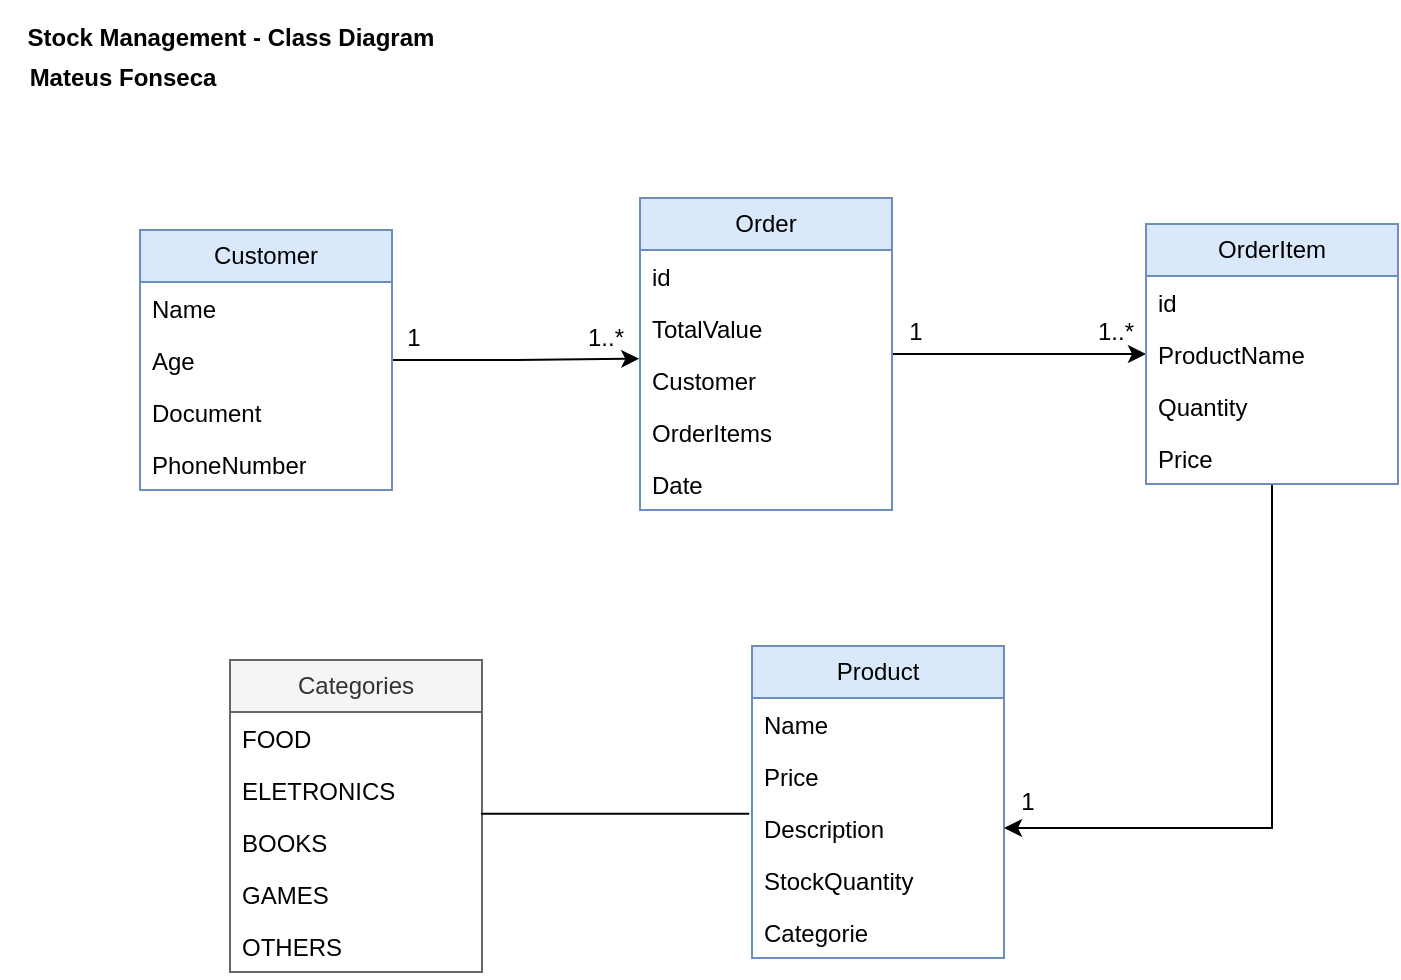 <mxfile version="26.0.3">
  <diagram name="Página-1" id="S6gFVs9sdB6qVxAFjq1d">
    <mxGraphModel dx="1501" dy="786" grid="0" gridSize="10" guides="1" tooltips="1" connect="1" arrows="1" fold="1" page="1" pageScale="1" pageWidth="827" pageHeight="1169" math="0" shadow="0">
      <root>
        <mxCell id="0" />
        <mxCell id="1" parent="0" />
        <mxCell id="p8lVOAC-fxURNKz9NpCE-7" value="Product" style="swimlane;fontStyle=0;childLayout=stackLayout;horizontal=1;startSize=26;fillColor=#dae8fc;horizontalStack=0;resizeParent=1;resizeParentMax=0;resizeLast=0;collapsible=1;marginBottom=0;whiteSpace=wrap;html=1;strokeColor=#6c8ebf;" vertex="1" parent="1">
          <mxGeometry x="390" y="329" width="126" height="156" as="geometry" />
        </mxCell>
        <mxCell id="p8lVOAC-fxURNKz9NpCE-9" value="Name" style="text;strokeColor=none;fillColor=none;align=left;verticalAlign=top;spacingLeft=4;spacingRight=4;overflow=hidden;rotatable=0;points=[[0,0.5],[1,0.5]];portConstraint=eastwest;whiteSpace=wrap;html=1;" vertex="1" parent="p8lVOAC-fxURNKz9NpCE-7">
          <mxGeometry y="26" width="126" height="26" as="geometry" />
        </mxCell>
        <mxCell id="p8lVOAC-fxURNKz9NpCE-10" value="Price" style="text;strokeColor=none;fillColor=none;align=left;verticalAlign=top;spacingLeft=4;spacingRight=4;overflow=hidden;rotatable=0;points=[[0,0.5],[1,0.5]];portConstraint=eastwest;whiteSpace=wrap;html=1;" vertex="1" parent="p8lVOAC-fxURNKz9NpCE-7">
          <mxGeometry y="52" width="126" height="26" as="geometry" />
        </mxCell>
        <mxCell id="p8lVOAC-fxURNKz9NpCE-11" value="Description" style="text;strokeColor=none;fillColor=none;align=left;verticalAlign=top;spacingLeft=4;spacingRight=4;overflow=hidden;rotatable=0;points=[[0,0.5],[1,0.5]];portConstraint=eastwest;whiteSpace=wrap;html=1;" vertex="1" parent="p8lVOAC-fxURNKz9NpCE-7">
          <mxGeometry y="78" width="126" height="26" as="geometry" />
        </mxCell>
        <mxCell id="p8lVOAC-fxURNKz9NpCE-12" value="StockQuantity" style="text;strokeColor=none;fillColor=none;align=left;verticalAlign=top;spacingLeft=4;spacingRight=4;overflow=hidden;rotatable=0;points=[[0,0.5],[1,0.5]];portConstraint=eastwest;whiteSpace=wrap;html=1;" vertex="1" parent="p8lVOAC-fxURNKz9NpCE-7">
          <mxGeometry y="104" width="126" height="26" as="geometry" />
        </mxCell>
        <mxCell id="p8lVOAC-fxURNKz9NpCE-13" value="Categorie" style="text;strokeColor=none;fillColor=none;align=left;verticalAlign=top;spacingLeft=4;spacingRight=4;overflow=hidden;rotatable=0;points=[[0,0.5],[1,0.5]];portConstraint=eastwest;whiteSpace=wrap;html=1;" vertex="1" parent="p8lVOAC-fxURNKz9NpCE-7">
          <mxGeometry y="130" width="126" height="26" as="geometry" />
        </mxCell>
        <mxCell id="p8lVOAC-fxURNKz9NpCE-42" style="edgeStyle=orthogonalEdgeStyle;rounded=0;orthogonalLoop=1;jettySize=auto;html=1;entryX=-0.003;entryY=0.09;entryDx=0;entryDy=0;entryPerimeter=0;" edge="1" parent="1" source="p8lVOAC-fxURNKz9NpCE-14" target="p8lVOAC-fxURNKz9NpCE-24">
          <mxGeometry relative="1" as="geometry" />
        </mxCell>
        <mxCell id="p8lVOAC-fxURNKz9NpCE-14" value="Customer" style="swimlane;fontStyle=0;childLayout=stackLayout;horizontal=1;startSize=26;fillColor=#dae8fc;horizontalStack=0;resizeParent=1;resizeParentMax=0;resizeLast=0;collapsible=1;marginBottom=0;whiteSpace=wrap;html=1;strokeColor=#6c8ebf;" vertex="1" parent="1">
          <mxGeometry x="84" y="121" width="126" height="130" as="geometry" />
        </mxCell>
        <mxCell id="p8lVOAC-fxURNKz9NpCE-16" value="Name" style="text;strokeColor=none;fillColor=none;align=left;verticalAlign=top;spacingLeft=4;spacingRight=4;overflow=hidden;rotatable=0;points=[[0,0.5],[1,0.5]];portConstraint=eastwest;whiteSpace=wrap;html=1;" vertex="1" parent="p8lVOAC-fxURNKz9NpCE-14">
          <mxGeometry y="26" width="126" height="26" as="geometry" />
        </mxCell>
        <mxCell id="p8lVOAC-fxURNKz9NpCE-17" value="Age" style="text;strokeColor=none;fillColor=none;align=left;verticalAlign=top;spacingLeft=4;spacingRight=4;overflow=hidden;rotatable=0;points=[[0,0.5],[1,0.5]];portConstraint=eastwest;whiteSpace=wrap;html=1;" vertex="1" parent="p8lVOAC-fxURNKz9NpCE-14">
          <mxGeometry y="52" width="126" height="26" as="geometry" />
        </mxCell>
        <mxCell id="p8lVOAC-fxURNKz9NpCE-18" value="Document" style="text;strokeColor=none;fillColor=none;align=left;verticalAlign=top;spacingLeft=4;spacingRight=4;overflow=hidden;rotatable=0;points=[[0,0.5],[1,0.5]];portConstraint=eastwest;whiteSpace=wrap;html=1;" vertex="1" parent="p8lVOAC-fxURNKz9NpCE-14">
          <mxGeometry y="78" width="126" height="26" as="geometry" />
        </mxCell>
        <mxCell id="p8lVOAC-fxURNKz9NpCE-19" value="PhoneNumber" style="text;strokeColor=none;fillColor=none;align=left;verticalAlign=top;spacingLeft=4;spacingRight=4;overflow=hidden;rotatable=0;points=[[0,0.5],[1,0.5]];portConstraint=eastwest;whiteSpace=wrap;html=1;" vertex="1" parent="p8lVOAC-fxURNKz9NpCE-14">
          <mxGeometry y="104" width="126" height="26" as="geometry" />
        </mxCell>
        <mxCell id="p8lVOAC-fxURNKz9NpCE-44" style="edgeStyle=orthogonalEdgeStyle;rounded=0;orthogonalLoop=1;jettySize=auto;html=1;entryX=0;entryY=0.5;entryDx=0;entryDy=0;" edge="1" parent="1" source="p8lVOAC-fxURNKz9NpCE-21" target="p8lVOAC-fxURNKz9NpCE-30">
          <mxGeometry relative="1" as="geometry" />
        </mxCell>
        <mxCell id="p8lVOAC-fxURNKz9NpCE-21" value="Order" style="swimlane;fontStyle=0;childLayout=stackLayout;horizontal=1;startSize=26;fillColor=#dae8fc;horizontalStack=0;resizeParent=1;resizeParentMax=0;resizeLast=0;collapsible=1;marginBottom=0;whiteSpace=wrap;html=1;strokeColor=#6c8ebf;" vertex="1" parent="1">
          <mxGeometry x="334" y="105" width="126" height="156" as="geometry" />
        </mxCell>
        <mxCell id="p8lVOAC-fxURNKz9NpCE-22" value="id&lt;div&gt;&lt;br&gt;&lt;/div&gt;" style="text;strokeColor=none;fillColor=none;align=left;verticalAlign=top;spacingLeft=4;spacingRight=4;overflow=hidden;rotatable=0;points=[[0,0.5],[1,0.5]];portConstraint=eastwest;whiteSpace=wrap;html=1;" vertex="1" parent="p8lVOAC-fxURNKz9NpCE-21">
          <mxGeometry y="26" width="126" height="26" as="geometry" />
        </mxCell>
        <mxCell id="p8lVOAC-fxURNKz9NpCE-23" value="TotalValue" style="text;strokeColor=none;fillColor=none;align=left;verticalAlign=top;spacingLeft=4;spacingRight=4;overflow=hidden;rotatable=0;points=[[0,0.5],[1,0.5]];portConstraint=eastwest;whiteSpace=wrap;html=1;" vertex="1" parent="p8lVOAC-fxURNKz9NpCE-21">
          <mxGeometry y="52" width="126" height="26" as="geometry" />
        </mxCell>
        <mxCell id="p8lVOAC-fxURNKz9NpCE-24" value="Customer" style="text;strokeColor=none;fillColor=none;align=left;verticalAlign=top;spacingLeft=4;spacingRight=4;overflow=hidden;rotatable=0;points=[[0,0.5],[1,0.5]];portConstraint=eastwest;whiteSpace=wrap;html=1;" vertex="1" parent="p8lVOAC-fxURNKz9NpCE-21">
          <mxGeometry y="78" width="126" height="26" as="geometry" />
        </mxCell>
        <mxCell id="p8lVOAC-fxURNKz9NpCE-25" value="OrderItems" style="text;strokeColor=none;fillColor=none;align=left;verticalAlign=top;spacingLeft=4;spacingRight=4;overflow=hidden;rotatable=0;points=[[0,0.5],[1,0.5]];portConstraint=eastwest;whiteSpace=wrap;html=1;" vertex="1" parent="p8lVOAC-fxURNKz9NpCE-21">
          <mxGeometry y="104" width="126" height="26" as="geometry" />
        </mxCell>
        <mxCell id="p8lVOAC-fxURNKz9NpCE-26" value="Date" style="text;strokeColor=none;fillColor=none;align=left;verticalAlign=top;spacingLeft=4;spacingRight=4;overflow=hidden;rotatable=0;points=[[0,0.5],[1,0.5]];portConstraint=eastwest;whiteSpace=wrap;html=1;" vertex="1" parent="p8lVOAC-fxURNKz9NpCE-21">
          <mxGeometry y="130" width="126" height="26" as="geometry" />
        </mxCell>
        <mxCell id="p8lVOAC-fxURNKz9NpCE-49" style="edgeStyle=orthogonalEdgeStyle;rounded=0;orthogonalLoop=1;jettySize=auto;html=1;entryX=1;entryY=0.5;entryDx=0;entryDy=0;" edge="1" parent="1" source="p8lVOAC-fxURNKz9NpCE-28" target="p8lVOAC-fxURNKz9NpCE-11">
          <mxGeometry relative="1" as="geometry" />
        </mxCell>
        <mxCell id="p8lVOAC-fxURNKz9NpCE-28" value="OrderItem" style="swimlane;fontStyle=0;childLayout=stackLayout;horizontal=1;startSize=26;fillColor=#dae8fc;horizontalStack=0;resizeParent=1;resizeParentMax=0;resizeLast=0;collapsible=1;marginBottom=0;whiteSpace=wrap;html=1;strokeColor=#6c8ebf;" vertex="1" parent="1">
          <mxGeometry x="587" y="118" width="126" height="130" as="geometry" />
        </mxCell>
        <mxCell id="p8lVOAC-fxURNKz9NpCE-29" value="id&lt;div&gt;&lt;br&gt;&lt;/div&gt;" style="text;strokeColor=none;fillColor=none;align=left;verticalAlign=top;spacingLeft=4;spacingRight=4;overflow=hidden;rotatable=0;points=[[0,0.5],[1,0.5]];portConstraint=eastwest;whiteSpace=wrap;html=1;" vertex="1" parent="p8lVOAC-fxURNKz9NpCE-28">
          <mxGeometry y="26" width="126" height="26" as="geometry" />
        </mxCell>
        <mxCell id="p8lVOAC-fxURNKz9NpCE-30" value="ProductName" style="text;strokeColor=none;fillColor=none;align=left;verticalAlign=top;spacingLeft=4;spacingRight=4;overflow=hidden;rotatable=0;points=[[0,0.5],[1,0.5]];portConstraint=eastwest;whiteSpace=wrap;html=1;" vertex="1" parent="p8lVOAC-fxURNKz9NpCE-28">
          <mxGeometry y="52" width="126" height="26" as="geometry" />
        </mxCell>
        <mxCell id="p8lVOAC-fxURNKz9NpCE-31" value="Quantity" style="text;strokeColor=none;fillColor=none;align=left;verticalAlign=top;spacingLeft=4;spacingRight=4;overflow=hidden;rotatable=0;points=[[0,0.5],[1,0.5]];portConstraint=eastwest;whiteSpace=wrap;html=1;" vertex="1" parent="p8lVOAC-fxURNKz9NpCE-28">
          <mxGeometry y="78" width="126" height="26" as="geometry" />
        </mxCell>
        <mxCell id="p8lVOAC-fxURNKz9NpCE-32" value="Price" style="text;strokeColor=none;fillColor=none;align=left;verticalAlign=top;spacingLeft=4;spacingRight=4;overflow=hidden;rotatable=0;points=[[0,0.5],[1,0.5]];portConstraint=eastwest;whiteSpace=wrap;html=1;" vertex="1" parent="p8lVOAC-fxURNKz9NpCE-28">
          <mxGeometry y="104" width="126" height="26" as="geometry" />
        </mxCell>
        <mxCell id="p8lVOAC-fxURNKz9NpCE-34" value="Categories" style="swimlane;fontStyle=0;childLayout=stackLayout;horizontal=1;startSize=26;fillColor=#f5f5f5;horizontalStack=0;resizeParent=1;resizeParentMax=0;resizeLast=0;collapsible=1;marginBottom=0;whiteSpace=wrap;html=1;strokeColor=#666666;fontColor=#333333;strokeWidth=1;" vertex="1" parent="1">
          <mxGeometry x="129" y="336" width="126" height="156" as="geometry" />
        </mxCell>
        <mxCell id="p8lVOAC-fxURNKz9NpCE-35" value="FOOD" style="text;strokeColor=none;fillColor=none;align=left;verticalAlign=top;spacingLeft=4;spacingRight=4;overflow=hidden;rotatable=0;points=[[0,0.5],[1,0.5]];portConstraint=eastwest;whiteSpace=wrap;html=1;" vertex="1" parent="p8lVOAC-fxURNKz9NpCE-34">
          <mxGeometry y="26" width="126" height="26" as="geometry" />
        </mxCell>
        <mxCell id="p8lVOAC-fxURNKz9NpCE-36" value="ELETRONICS&lt;div&gt;&lt;br&gt;&lt;/div&gt;" style="text;strokeColor=none;fillColor=none;align=left;verticalAlign=top;spacingLeft=4;spacingRight=4;overflow=hidden;rotatable=0;points=[[0,0.5],[1,0.5]];portConstraint=eastwest;whiteSpace=wrap;html=1;" vertex="1" parent="p8lVOAC-fxURNKz9NpCE-34">
          <mxGeometry y="52" width="126" height="26" as="geometry" />
        </mxCell>
        <mxCell id="p8lVOAC-fxURNKz9NpCE-37" value="BOOKS" style="text;strokeColor=none;fillColor=none;align=left;verticalAlign=top;spacingLeft=4;spacingRight=4;overflow=hidden;rotatable=0;points=[[0,0.5],[1,0.5]];portConstraint=eastwest;whiteSpace=wrap;html=1;" vertex="1" parent="p8lVOAC-fxURNKz9NpCE-34">
          <mxGeometry y="78" width="126" height="26" as="geometry" />
        </mxCell>
        <mxCell id="p8lVOAC-fxURNKz9NpCE-38" value="GAMES" style="text;strokeColor=none;fillColor=none;align=left;verticalAlign=top;spacingLeft=4;spacingRight=4;overflow=hidden;rotatable=0;points=[[0,0.5],[1,0.5]];portConstraint=eastwest;whiteSpace=wrap;html=1;" vertex="1" parent="p8lVOAC-fxURNKz9NpCE-34">
          <mxGeometry y="104" width="126" height="26" as="geometry" />
        </mxCell>
        <mxCell id="p8lVOAC-fxURNKz9NpCE-39" value="OTHERS" style="text;strokeColor=none;fillColor=none;align=left;verticalAlign=top;spacingLeft=4;spacingRight=4;overflow=hidden;rotatable=0;points=[[0,0.5],[1,0.5]];portConstraint=eastwest;whiteSpace=wrap;html=1;" vertex="1" parent="p8lVOAC-fxURNKz9NpCE-34">
          <mxGeometry y="130" width="126" height="26" as="geometry" />
        </mxCell>
        <mxCell id="p8lVOAC-fxURNKz9NpCE-45" value="1" style="text;html=1;align=center;verticalAlign=middle;whiteSpace=wrap;rounded=0;" vertex="1" parent="1">
          <mxGeometry x="213" y="168" width="16" height="14" as="geometry" />
        </mxCell>
        <mxCell id="p8lVOAC-fxURNKz9NpCE-46" value="1..*" style="text;html=1;align=center;verticalAlign=middle;whiteSpace=wrap;rounded=0;" vertex="1" parent="1">
          <mxGeometry x="309" y="168" width="16" height="14" as="geometry" />
        </mxCell>
        <mxCell id="p8lVOAC-fxURNKz9NpCE-47" value="1" style="text;html=1;align=center;verticalAlign=middle;whiteSpace=wrap;rounded=0;" vertex="1" parent="1">
          <mxGeometry x="464" y="165" width="16" height="14" as="geometry" />
        </mxCell>
        <mxCell id="p8lVOAC-fxURNKz9NpCE-48" value="1..*" style="text;html=1;align=center;verticalAlign=middle;whiteSpace=wrap;rounded=0;" vertex="1" parent="1">
          <mxGeometry x="564" y="165" width="16" height="14" as="geometry" />
        </mxCell>
        <mxCell id="p8lVOAC-fxURNKz9NpCE-50" value="1" style="text;html=1;align=center;verticalAlign=middle;whiteSpace=wrap;rounded=0;" vertex="1" parent="1">
          <mxGeometry x="520" y="400" width="16" height="14" as="geometry" />
        </mxCell>
        <mxCell id="p8lVOAC-fxURNKz9NpCE-51" value="" style="endArrow=none;html=1;rounded=0;entryX=0.996;entryY=-0.045;entryDx=0;entryDy=0;entryPerimeter=0;exitX=-0.011;exitY=0.224;exitDx=0;exitDy=0;exitPerimeter=0;" edge="1" parent="1" source="p8lVOAC-fxURNKz9NpCE-11" target="p8lVOAC-fxURNKz9NpCE-37">
          <mxGeometry width="50" height="50" relative="1" as="geometry">
            <mxPoint x="427" y="297" as="sourcePoint" />
            <mxPoint x="477" y="247" as="targetPoint" />
          </mxGeometry>
        </mxCell>
        <mxCell id="p8lVOAC-fxURNKz9NpCE-52" value="Stock Management - Class Diagram" style="text;html=1;align=center;verticalAlign=middle;whiteSpace=wrap;rounded=0;fillColor=none;fontStyle=1" vertex="1" parent="1">
          <mxGeometry x="14" y="6" width="231" height="37" as="geometry" />
        </mxCell>
        <mxCell id="p8lVOAC-fxURNKz9NpCE-53" value="Mateus Fonseca" style="text;html=1;align=center;verticalAlign=middle;whiteSpace=wrap;rounded=0;fillColor=none;fontStyle=1" vertex="1" parent="1">
          <mxGeometry x="26" y="31" width="99" height="28" as="geometry" />
        </mxCell>
      </root>
    </mxGraphModel>
  </diagram>
</mxfile>
